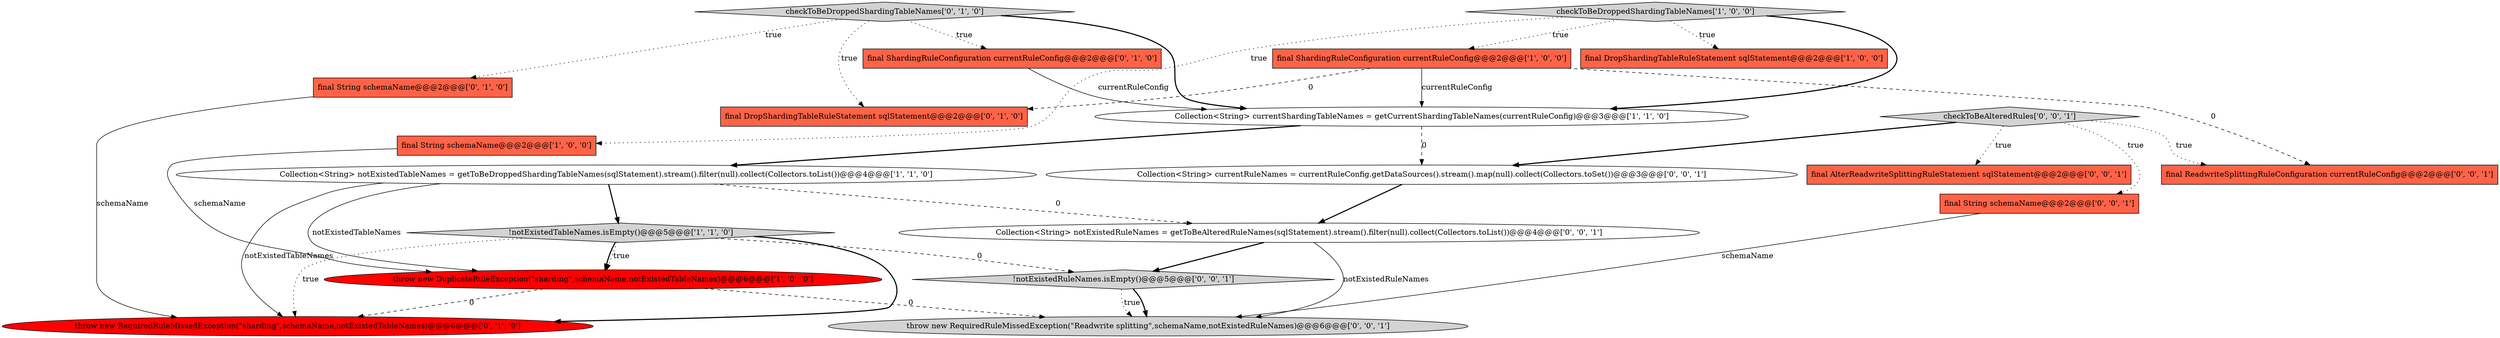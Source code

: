 digraph {
6 [style = filled, label = "Collection<String> notExistedTableNames = getToBeDroppedShardingTableNames(sqlStatement).stream().filter(null).collect(Collectors.toList())@@@4@@@['1', '1', '0']", fillcolor = white, shape = ellipse image = "AAA0AAABBB1BBB"];
8 [style = filled, label = "checkToBeDroppedShardingTableNames['0', '1', '0']", fillcolor = lightgray, shape = diamond image = "AAA0AAABBB2BBB"];
9 [style = filled, label = "final ShardingRuleConfiguration currentRuleConfig@@@2@@@['0', '1', '0']", fillcolor = tomato, shape = box image = "AAA0AAABBB2BBB"];
7 [style = filled, label = "final ShardingRuleConfiguration currentRuleConfig@@@2@@@['1', '0', '0']", fillcolor = tomato, shape = box image = "AAA1AAABBB1BBB"];
20 [style = filled, label = "final ReadwriteSplittingRuleConfiguration currentRuleConfig@@@2@@@['0', '0', '1']", fillcolor = tomato, shape = box image = "AAA0AAABBB3BBB"];
15 [style = filled, label = "!notExistedRuleNames.isEmpty()@@@5@@@['0', '0', '1']", fillcolor = lightgray, shape = diamond image = "AAA0AAABBB3BBB"];
11 [style = filled, label = "final String schemaName@@@2@@@['0', '1', '0']", fillcolor = tomato, shape = box image = "AAA0AAABBB2BBB"];
2 [style = filled, label = "checkToBeDroppedShardingTableNames['1', '0', '0']", fillcolor = lightgray, shape = diamond image = "AAA0AAABBB1BBB"];
13 [style = filled, label = "final String schemaName@@@2@@@['0', '0', '1']", fillcolor = tomato, shape = box image = "AAA0AAABBB3BBB"];
1 [style = filled, label = "final DropShardingTableRuleStatement sqlStatement@@@2@@@['1', '0', '0']", fillcolor = tomato, shape = box image = "AAA0AAABBB1BBB"];
17 [style = filled, label = "Collection<String> currentRuleNames = currentRuleConfig.getDataSources().stream().map(null).collect(Collectors.toSet())@@@3@@@['0', '0', '1']", fillcolor = white, shape = ellipse image = "AAA0AAABBB3BBB"];
18 [style = filled, label = "throw new RequiredRuleMissedException(\"Readwrite splitting\",schemaName,notExistedRuleNames)@@@6@@@['0', '0', '1']", fillcolor = lightgray, shape = ellipse image = "AAA0AAABBB3BBB"];
5 [style = filled, label = "Collection<String> currentShardingTableNames = getCurrentShardingTableNames(currentRuleConfig)@@@3@@@['1', '1', '0']", fillcolor = white, shape = ellipse image = "AAA0AAABBB1BBB"];
12 [style = filled, label = "final DropShardingTableRuleStatement sqlStatement@@@2@@@['0', '1', '0']", fillcolor = tomato, shape = box image = "AAA1AAABBB2BBB"];
3 [style = filled, label = "final String schemaName@@@2@@@['1', '0', '0']", fillcolor = tomato, shape = box image = "AAA0AAABBB1BBB"];
10 [style = filled, label = "throw new RequiredRuleMissedException(\"sharding\",schemaName,notExistedTableNames)@@@6@@@['0', '1', '0']", fillcolor = red, shape = ellipse image = "AAA1AAABBB2BBB"];
19 [style = filled, label = "Collection<String> notExistedRuleNames = getToBeAlteredRuleNames(sqlStatement).stream().filter(null).collect(Collectors.toList())@@@4@@@['0', '0', '1']", fillcolor = white, shape = ellipse image = "AAA0AAABBB3BBB"];
14 [style = filled, label = "checkToBeAlteredRules['0', '0', '1']", fillcolor = lightgray, shape = diamond image = "AAA0AAABBB3BBB"];
16 [style = filled, label = "final AlterReadwriteSplittingRuleStatement sqlStatement@@@2@@@['0', '0', '1']", fillcolor = tomato, shape = box image = "AAA0AAABBB3BBB"];
4 [style = filled, label = "!notExistedTableNames.isEmpty()@@@5@@@['1', '1', '0']", fillcolor = lightgray, shape = diamond image = "AAA0AAABBB1BBB"];
0 [style = filled, label = "throw new DuplicateRuleException(\"sharding\",schemaName,notExistedTableNames)@@@6@@@['1', '0', '0']", fillcolor = red, shape = ellipse image = "AAA1AAABBB1BBB"];
2->3 [style = dotted, label="true"];
4->10 [style = bold, label=""];
7->5 [style = solid, label="currentRuleConfig"];
4->10 [style = dotted, label="true"];
4->0 [style = dotted, label="true"];
15->18 [style = dotted, label="true"];
6->10 [style = solid, label="notExistedTableNames"];
7->20 [style = dashed, label="0"];
13->18 [style = solid, label="schemaName"];
14->17 [style = bold, label=""];
6->0 [style = solid, label="notExistedTableNames"];
15->18 [style = bold, label=""];
17->19 [style = bold, label=""];
14->13 [style = dotted, label="true"];
0->10 [style = dashed, label="0"];
4->0 [style = bold, label=""];
14->16 [style = dotted, label="true"];
14->20 [style = dotted, label="true"];
6->4 [style = bold, label=""];
8->12 [style = dotted, label="true"];
5->6 [style = bold, label=""];
8->5 [style = bold, label=""];
5->17 [style = dashed, label="0"];
2->1 [style = dotted, label="true"];
4->15 [style = dashed, label="0"];
2->7 [style = dotted, label="true"];
9->5 [style = solid, label="currentRuleConfig"];
6->19 [style = dashed, label="0"];
7->12 [style = dashed, label="0"];
3->0 [style = solid, label="schemaName"];
8->11 [style = dotted, label="true"];
0->18 [style = dashed, label="0"];
19->18 [style = solid, label="notExistedRuleNames"];
8->9 [style = dotted, label="true"];
11->10 [style = solid, label="schemaName"];
19->15 [style = bold, label=""];
2->5 [style = bold, label=""];
}
